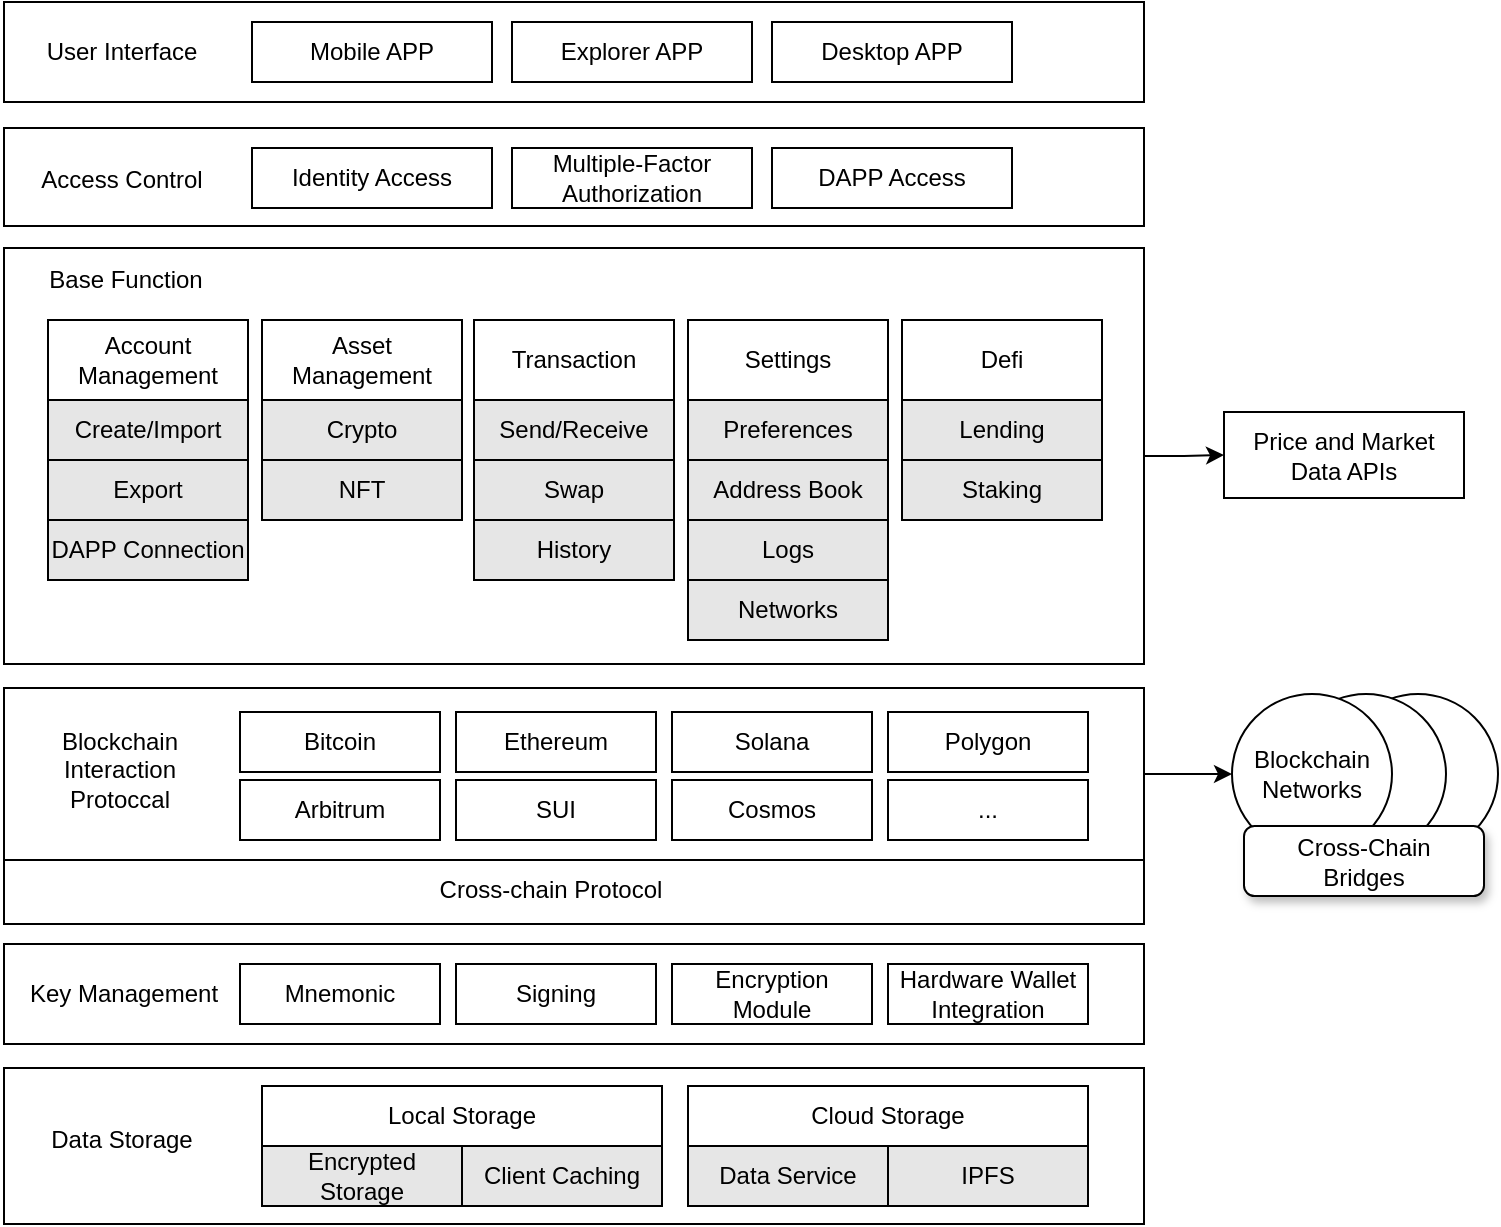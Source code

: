 <mxfile version="26.1.0">
  <diagram name="Page-1" id="2IfZ2NqurxXKIK4NFpB_">
    <mxGraphModel dx="1176" dy="674" grid="1" gridSize="10" guides="1" tooltips="1" connect="1" arrows="1" fold="1" page="1" pageScale="1" pageWidth="827" pageHeight="1169" math="0" shadow="0">
      <root>
        <mxCell id="0" />
        <mxCell id="1" parent="0" />
        <mxCell id="QoxXJaupq3J8Qy74GWwh-1" value="" style="rounded=0;whiteSpace=wrap;html=1;" vertex="1" parent="1">
          <mxGeometry x="170" y="159" width="570" height="50" as="geometry" />
        </mxCell>
        <mxCell id="QoxXJaupq3J8Qy74GWwh-2" value="User Interface" style="text;html=1;align=center;verticalAlign=middle;whiteSpace=wrap;rounded=0;" vertex="1" parent="1">
          <mxGeometry x="174" y="169" width="110" height="30" as="geometry" />
        </mxCell>
        <mxCell id="QoxXJaupq3J8Qy74GWwh-3" value="Mobile APP" style="rounded=0;whiteSpace=wrap;html=1;" vertex="1" parent="1">
          <mxGeometry x="294" y="169" width="120" height="30" as="geometry" />
        </mxCell>
        <mxCell id="QoxXJaupq3J8Qy74GWwh-4" value="Explorer APP" style="rounded=0;whiteSpace=wrap;html=1;" vertex="1" parent="1">
          <mxGeometry x="424" y="169" width="120" height="30" as="geometry" />
        </mxCell>
        <mxCell id="QoxXJaupq3J8Qy74GWwh-5" value="Desktop APP" style="rounded=0;whiteSpace=wrap;html=1;" vertex="1" parent="1">
          <mxGeometry x="554" y="169" width="120" height="30" as="geometry" />
        </mxCell>
        <mxCell id="QoxXJaupq3J8Qy74GWwh-95" style="edgeStyle=orthogonalEdgeStyle;rounded=0;orthogonalLoop=1;jettySize=auto;html=1;exitX=1;exitY=0.5;exitDx=0;exitDy=0;entryX=0;entryY=0.5;entryDx=0;entryDy=0;" edge="1" parent="1" source="QoxXJaupq3J8Qy74GWwh-6" target="QoxXJaupq3J8Qy74GWwh-22">
          <mxGeometry relative="1" as="geometry" />
        </mxCell>
        <mxCell id="QoxXJaupq3J8Qy74GWwh-6" value="" style="rounded=0;whiteSpace=wrap;html=1;" vertex="1" parent="1">
          <mxGeometry x="170" y="282" width="570" height="208" as="geometry" />
        </mxCell>
        <mxCell id="QoxXJaupq3J8Qy74GWwh-7" value="Base Function" style="text;html=1;align=center;verticalAlign=middle;whiteSpace=wrap;rounded=0;" vertex="1" parent="1">
          <mxGeometry x="168" y="283" width="126" height="30" as="geometry" />
        </mxCell>
        <mxCell id="QoxXJaupq3J8Qy74GWwh-13" value="Crypto" style="rounded=0;whiteSpace=wrap;html=1;fillColor=light-dark(#E6E6E6,var(--ge-dark-color, #121212));" vertex="1" parent="1">
          <mxGeometry x="299" y="358" width="100" height="30" as="geometry" />
        </mxCell>
        <mxCell id="QoxXJaupq3J8Qy74GWwh-14" value="NFT" style="rounded=0;whiteSpace=wrap;html=1;fillColor=light-dark(#E6E6E6,var(--ge-dark-color, #121212));" vertex="1" parent="1">
          <mxGeometry x="299" y="388" width="100" height="30" as="geometry" />
        </mxCell>
        <mxCell id="QoxXJaupq3J8Qy74GWwh-15" value="Asset&lt;div&gt;Management&lt;/div&gt;" style="rounded=0;whiteSpace=wrap;html=1;" vertex="1" parent="1">
          <mxGeometry x="299" y="318" width="100" height="40" as="geometry" />
        </mxCell>
        <mxCell id="QoxXJaupq3J8Qy74GWwh-16" value="Send/Receive" style="rounded=0;whiteSpace=wrap;html=1;fillColor=light-dark(#E6E6E6,var(--ge-dark-color, #121212));" vertex="1" parent="1">
          <mxGeometry x="405" y="358" width="100" height="30" as="geometry" />
        </mxCell>
        <mxCell id="QoxXJaupq3J8Qy74GWwh-17" value="Swap" style="rounded=0;whiteSpace=wrap;html=1;fillColor=light-dark(#E6E6E6,var(--ge-dark-color, #121212));" vertex="1" parent="1">
          <mxGeometry x="405" y="388" width="100" height="30" as="geometry" />
        </mxCell>
        <mxCell id="QoxXJaupq3J8Qy74GWwh-18" value="Transaction" style="rounded=0;whiteSpace=wrap;html=1;" vertex="1" parent="1">
          <mxGeometry x="405" y="318" width="100" height="40" as="geometry" />
        </mxCell>
        <mxCell id="QoxXJaupq3J8Qy74GWwh-19" value="Create/Import" style="rounded=0;whiteSpace=wrap;html=1;fillColor=light-dark(#E6E6E6,var(--ge-dark-color, #121212));" vertex="1" parent="1">
          <mxGeometry x="192" y="358" width="100" height="30" as="geometry" />
        </mxCell>
        <mxCell id="QoxXJaupq3J8Qy74GWwh-20" value="Export" style="rounded=0;whiteSpace=wrap;html=1;fillColor=light-dark(#E6E6E6,var(--ge-dark-color, #121212));" vertex="1" parent="1">
          <mxGeometry x="192" y="388" width="100" height="30" as="geometry" />
        </mxCell>
        <mxCell id="QoxXJaupq3J8Qy74GWwh-21" value="Account&lt;div&gt;Management&lt;/div&gt;" style="rounded=0;whiteSpace=wrap;html=1;" vertex="1" parent="1">
          <mxGeometry x="192" y="318" width="100" height="40" as="geometry" />
        </mxCell>
        <mxCell id="QoxXJaupq3J8Qy74GWwh-22" value="Price and Market Data APIs" style="rounded=0;whiteSpace=wrap;html=1;fillColor=light-dark(#FFFFFF,var(--ge-dark-color, #121212));" vertex="1" parent="1">
          <mxGeometry x="780" y="364" width="120" height="43" as="geometry" />
        </mxCell>
        <mxCell id="QoxXJaupq3J8Qy74GWwh-25" value="History" style="rounded=0;whiteSpace=wrap;html=1;fillColor=light-dark(#E6E6E6,var(--ge-dark-color, #121212));" vertex="1" parent="1">
          <mxGeometry x="405" y="418" width="100" height="30" as="geometry" />
        </mxCell>
        <mxCell id="QoxXJaupq3J8Qy74GWwh-26" value="Preferences" style="rounded=0;whiteSpace=wrap;html=1;fillColor=light-dark(#E6E6E6,var(--ge-dark-color, #121212));" vertex="1" parent="1">
          <mxGeometry x="512" y="358" width="100" height="30" as="geometry" />
        </mxCell>
        <mxCell id="QoxXJaupq3J8Qy74GWwh-27" value="Address Book" style="rounded=0;whiteSpace=wrap;html=1;fillColor=light-dark(#E6E6E6,var(--ge-dark-color, #121212));" vertex="1" parent="1">
          <mxGeometry x="512" y="388" width="100" height="30" as="geometry" />
        </mxCell>
        <mxCell id="QoxXJaupq3J8Qy74GWwh-28" value="Settings" style="rounded=0;whiteSpace=wrap;html=1;" vertex="1" parent="1">
          <mxGeometry x="512" y="318" width="100" height="40" as="geometry" />
        </mxCell>
        <mxCell id="QoxXJaupq3J8Qy74GWwh-29" value="Logs" style="rounded=0;whiteSpace=wrap;html=1;fillColor=light-dark(#E6E6E6,var(--ge-dark-color, #121212));" vertex="1" parent="1">
          <mxGeometry x="512" y="418" width="100" height="30" as="geometry" />
        </mxCell>
        <mxCell id="QoxXJaupq3J8Qy74GWwh-30" value="Networks" style="rounded=0;whiteSpace=wrap;html=1;fillColor=light-dark(#E6E6E6,var(--ge-dark-color, #121212));" vertex="1" parent="1">
          <mxGeometry x="512" y="448" width="100" height="30" as="geometry" />
        </mxCell>
        <mxCell id="QoxXJaupq3J8Qy74GWwh-31" value="DAPP Connection" style="rounded=0;whiteSpace=wrap;html=1;fillColor=light-dark(#E6E6E6,var(--ge-dark-color, #121212));" vertex="1" parent="1">
          <mxGeometry x="192" y="418" width="100" height="30" as="geometry" />
        </mxCell>
        <mxCell id="QoxXJaupq3J8Qy74GWwh-53" value="" style="rounded=0;whiteSpace=wrap;html=1;" vertex="1" parent="1">
          <mxGeometry x="170" y="222" width="570" height="49" as="geometry" />
        </mxCell>
        <mxCell id="QoxXJaupq3J8Qy74GWwh-54" value="Access Control" style="text;html=1;align=center;verticalAlign=middle;whiteSpace=wrap;rounded=0;" vertex="1" parent="1">
          <mxGeometry x="174" y="233" width="110" height="30" as="geometry" />
        </mxCell>
        <mxCell id="QoxXJaupq3J8Qy74GWwh-55" value="Identity Access" style="rounded=0;whiteSpace=wrap;html=1;" vertex="1" parent="1">
          <mxGeometry x="294" y="232" width="120" height="30" as="geometry" />
        </mxCell>
        <mxCell id="QoxXJaupq3J8Qy74GWwh-56" value="Multiple-Factor&lt;div&gt;Authorization&lt;/div&gt;" style="rounded=0;whiteSpace=wrap;html=1;" vertex="1" parent="1">
          <mxGeometry x="424" y="232" width="120" height="30" as="geometry" />
        </mxCell>
        <mxCell id="QoxXJaupq3J8Qy74GWwh-57" value="DAPP Access" style="rounded=0;whiteSpace=wrap;html=1;" vertex="1" parent="1">
          <mxGeometry x="554" y="232" width="120" height="30" as="geometry" />
        </mxCell>
        <mxCell id="QoxXJaupq3J8Qy74GWwh-58" value="Lending" style="rounded=0;whiteSpace=wrap;html=1;fillColor=light-dark(#E6E6E6,var(--ge-dark-color, #121212));" vertex="1" parent="1">
          <mxGeometry x="619" y="358" width="100" height="30" as="geometry" />
        </mxCell>
        <mxCell id="QoxXJaupq3J8Qy74GWwh-59" value="Staking" style="rounded=0;whiteSpace=wrap;html=1;fillColor=light-dark(#E6E6E6,var(--ge-dark-color, #121212));" vertex="1" parent="1">
          <mxGeometry x="619" y="388" width="100" height="30" as="geometry" />
        </mxCell>
        <mxCell id="QoxXJaupq3J8Qy74GWwh-60" value="Defi" style="rounded=0;whiteSpace=wrap;html=1;" vertex="1" parent="1">
          <mxGeometry x="619" y="318" width="100" height="40" as="geometry" />
        </mxCell>
        <mxCell id="QoxXJaupq3J8Qy74GWwh-62" value="" style="rounded=0;whiteSpace=wrap;html=1;" vertex="1" parent="1">
          <mxGeometry x="170" y="630" width="570" height="50" as="geometry" />
        </mxCell>
        <mxCell id="QoxXJaupq3J8Qy74GWwh-63" value="Key Management" style="text;html=1;align=center;verticalAlign=middle;whiteSpace=wrap;rounded=0;" vertex="1" parent="1">
          <mxGeometry x="175" y="640" width="110" height="30" as="geometry" />
        </mxCell>
        <mxCell id="QoxXJaupq3J8Qy74GWwh-64" value="Mnemonic" style="rounded=0;whiteSpace=wrap;html=1;" vertex="1" parent="1">
          <mxGeometry x="288" y="640" width="100" height="30" as="geometry" />
        </mxCell>
        <mxCell id="QoxXJaupq3J8Qy74GWwh-65" value="Signing" style="rounded=0;whiteSpace=wrap;html=1;" vertex="1" parent="1">
          <mxGeometry x="396" y="640" width="100" height="30" as="geometry" />
        </mxCell>
        <mxCell id="QoxXJaupq3J8Qy74GWwh-66" value="Encryption Module" style="rounded=0;whiteSpace=wrap;html=1;" vertex="1" parent="1">
          <mxGeometry x="504" y="640" width="100" height="30" as="geometry" />
        </mxCell>
        <mxCell id="QoxXJaupq3J8Qy74GWwh-67" value="Hardware Wallet Integration" style="rounded=0;whiteSpace=wrap;html=1;" vertex="1" parent="1">
          <mxGeometry x="612" y="640" width="100" height="30" as="geometry" />
        </mxCell>
        <mxCell id="QoxXJaupq3J8Qy74GWwh-94" style="edgeStyle=orthogonalEdgeStyle;rounded=0;orthogonalLoop=1;jettySize=auto;html=1;exitX=1;exitY=0.5;exitDx=0;exitDy=0;entryX=0;entryY=0.5;entryDx=0;entryDy=0;" edge="1" parent="1" source="QoxXJaupq3J8Qy74GWwh-70" target="QoxXJaupq3J8Qy74GWwh-93">
          <mxGeometry relative="1" as="geometry" />
        </mxCell>
        <mxCell id="QoxXJaupq3J8Qy74GWwh-70" value="" style="rounded=0;whiteSpace=wrap;html=1;" vertex="1" parent="1">
          <mxGeometry x="170" y="502" width="570" height="86" as="geometry" />
        </mxCell>
        <mxCell id="QoxXJaupq3J8Qy74GWwh-71" value="Blockchain&lt;div&gt;&lt;span style=&quot;background-color: transparent; color: light-dark(rgb(0, 0, 0), rgb(255, 255, 255));&quot;&gt;Interaction&lt;/span&gt;&lt;div&gt;Protoccal&lt;/div&gt;&lt;/div&gt;" style="text;html=1;align=center;verticalAlign=middle;whiteSpace=wrap;rounded=0;" vertex="1" parent="1">
          <mxGeometry x="173" y="510" width="110" height="65" as="geometry" />
        </mxCell>
        <mxCell id="QoxXJaupq3J8Qy74GWwh-72" value="Bitcoin" style="rounded=0;whiteSpace=wrap;html=1;" vertex="1" parent="1">
          <mxGeometry x="288" y="514" width="100" height="30" as="geometry" />
        </mxCell>
        <mxCell id="QoxXJaupq3J8Qy74GWwh-73" value="Ethereum" style="rounded=0;whiteSpace=wrap;html=1;" vertex="1" parent="1">
          <mxGeometry x="396" y="514" width="100" height="30" as="geometry" />
        </mxCell>
        <mxCell id="QoxXJaupq3J8Qy74GWwh-74" value="Solana" style="rounded=0;whiteSpace=wrap;html=1;" vertex="1" parent="1">
          <mxGeometry x="504" y="514" width="100" height="30" as="geometry" />
        </mxCell>
        <mxCell id="QoxXJaupq3J8Qy74GWwh-75" value="Polygon" style="rounded=0;whiteSpace=wrap;html=1;" vertex="1" parent="1">
          <mxGeometry x="612" y="514" width="100" height="30" as="geometry" />
        </mxCell>
        <mxCell id="QoxXJaupq3J8Qy74GWwh-76" value="Arbitrum" style="rounded=0;whiteSpace=wrap;html=1;" vertex="1" parent="1">
          <mxGeometry x="288" y="548" width="100" height="30" as="geometry" />
        </mxCell>
        <mxCell id="QoxXJaupq3J8Qy74GWwh-77" value="SUI" style="rounded=0;whiteSpace=wrap;html=1;" vertex="1" parent="1">
          <mxGeometry x="396" y="548" width="100" height="30" as="geometry" />
        </mxCell>
        <mxCell id="QoxXJaupq3J8Qy74GWwh-78" value="Cosmos" style="rounded=0;whiteSpace=wrap;html=1;" vertex="1" parent="1">
          <mxGeometry x="504" y="548" width="100" height="30" as="geometry" />
        </mxCell>
        <mxCell id="QoxXJaupq3J8Qy74GWwh-79" value="..." style="rounded=0;whiteSpace=wrap;html=1;" vertex="1" parent="1">
          <mxGeometry x="612" y="548" width="100" height="30" as="geometry" />
        </mxCell>
        <mxCell id="QoxXJaupq3J8Qy74GWwh-81" value="" style="rounded=0;whiteSpace=wrap;html=1;" vertex="1" parent="1">
          <mxGeometry x="170" y="588" width="570" height="32" as="geometry" />
        </mxCell>
        <mxCell id="QoxXJaupq3J8Qy74GWwh-82" value="Cross-chain&amp;nbsp;&lt;span style=&quot;background-color: transparent; color: light-dark(rgb(0, 0, 0), rgb(255, 255, 255));&quot;&gt;Protocol&lt;/span&gt;" style="text;html=1;align=center;verticalAlign=middle;whiteSpace=wrap;rounded=0;" vertex="1" parent="1">
          <mxGeometry x="265.5" y="588" width="355" height="30" as="geometry" />
        </mxCell>
        <mxCell id="QoxXJaupq3J8Qy74GWwh-84" value="" style="rounded=0;whiteSpace=wrap;html=1;" vertex="1" parent="1">
          <mxGeometry x="170" y="692" width="570" height="78" as="geometry" />
        </mxCell>
        <mxCell id="QoxXJaupq3J8Qy74GWwh-85" value="Data Storage" style="text;html=1;align=center;verticalAlign=middle;whiteSpace=wrap;rounded=0;" vertex="1" parent="1">
          <mxGeometry x="174" y="713" width="110" height="30" as="geometry" />
        </mxCell>
        <mxCell id="QoxXJaupq3J8Qy74GWwh-86" value="&lt;span class=&quot;hljs-keyword&quot;&gt;Local&lt;/span&gt; &lt;span class=&quot;hljs-keyword&quot;&gt;Storage&lt;/span&gt;" style="rounded=0;whiteSpace=wrap;html=1;" vertex="1" parent="1">
          <mxGeometry x="299" y="701" width="200" height="30" as="geometry" />
        </mxCell>
        <mxCell id="QoxXJaupq3J8Qy74GWwh-90" value="" style="ellipse;whiteSpace=wrap;html=1;aspect=fixed;" vertex="1" parent="1">
          <mxGeometry x="837" y="505" width="80" height="80" as="geometry" />
        </mxCell>
        <mxCell id="QoxXJaupq3J8Qy74GWwh-92" value="" style="ellipse;whiteSpace=wrap;html=1;aspect=fixed;" vertex="1" parent="1">
          <mxGeometry x="811" y="505" width="80" height="80" as="geometry" />
        </mxCell>
        <mxCell id="QoxXJaupq3J8Qy74GWwh-93" value="Blockchain&lt;div&gt;Networks&lt;/div&gt;" style="ellipse;whiteSpace=wrap;html=1;aspect=fixed;" vertex="1" parent="1">
          <mxGeometry x="784" y="505" width="80" height="80" as="geometry" />
        </mxCell>
        <mxCell id="QoxXJaupq3J8Qy74GWwh-91" value="Cross-Chain&lt;div&gt;Bridges&lt;/div&gt;" style="rounded=1;whiteSpace=wrap;html=1;shadow=1;" vertex="1" parent="1">
          <mxGeometry x="790" y="571" width="120" height="35" as="geometry" />
        </mxCell>
        <mxCell id="QoxXJaupq3J8Qy74GWwh-96" value="&lt;span class=&quot;hljs-keyword&quot;&gt;Encrypted&lt;/span&gt; &lt;span class=&quot;hljs-keyword&quot;&gt;Storage&lt;/span&gt;" style="rounded=0;whiteSpace=wrap;html=1;fillColor=light-dark(#E6E6E6,var(--ge-dark-color, #121212));" vertex="1" parent="1">
          <mxGeometry x="299" y="731" width="100" height="30" as="geometry" />
        </mxCell>
        <mxCell id="QoxXJaupq3J8Qy74GWwh-97" value="Client Caching" style="rounded=0;whiteSpace=wrap;html=1;fillColor=light-dark(#E6E6E6,var(--ge-dark-color, #121212));" vertex="1" parent="1">
          <mxGeometry x="399" y="731" width="100" height="30" as="geometry" />
        </mxCell>
        <mxCell id="QoxXJaupq3J8Qy74GWwh-98" value="Cloud&amp;nbsp;&lt;span class=&quot;hljs-keyword&quot;&gt;Storage&lt;/span&gt;" style="rounded=0;whiteSpace=wrap;html=1;" vertex="1" parent="1">
          <mxGeometry x="512" y="701" width="200" height="30" as="geometry" />
        </mxCell>
        <mxCell id="QoxXJaupq3J8Qy74GWwh-99" value="Data Service" style="rounded=0;whiteSpace=wrap;html=1;fillColor=light-dark(#E6E6E6,var(--ge-dark-color, #121212));" vertex="1" parent="1">
          <mxGeometry x="512" y="731" width="100" height="30" as="geometry" />
        </mxCell>
        <mxCell id="QoxXJaupq3J8Qy74GWwh-100" value="IPFS" style="rounded=0;whiteSpace=wrap;html=1;fillColor=light-dark(#E6E6E6,var(--ge-dark-color, #121212));" vertex="1" parent="1">
          <mxGeometry x="612" y="731" width="100" height="30" as="geometry" />
        </mxCell>
      </root>
    </mxGraphModel>
  </diagram>
</mxfile>

